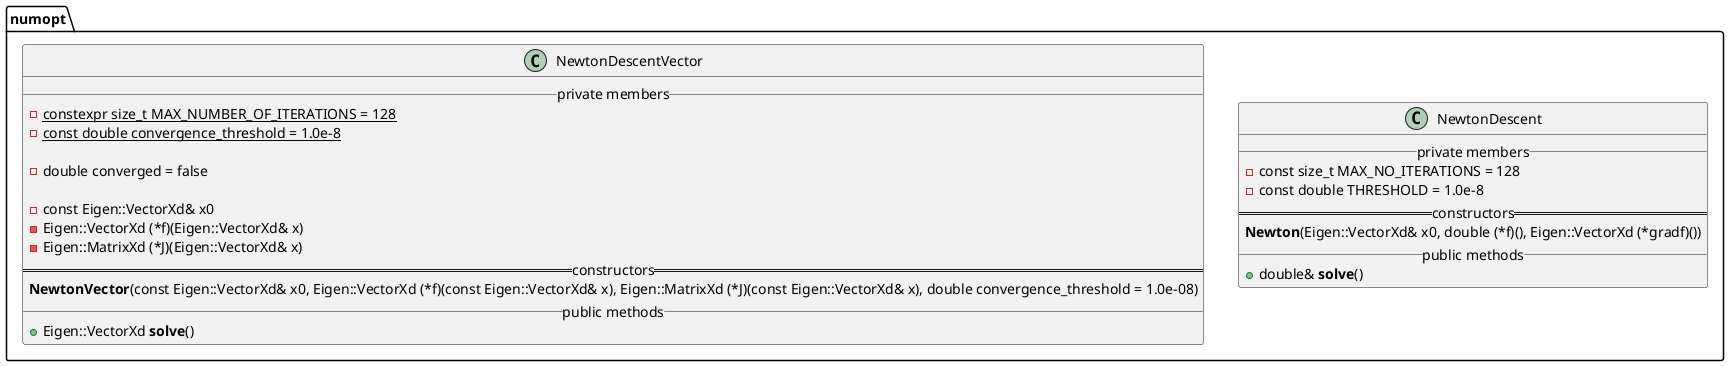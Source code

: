 @startuml

namespace numopt {

    class NewtonDescent {
        __ private members __
            - const size_t MAX_NO_ITERATIONS = 128
            - const double THRESHOLD = 1.0e-8
        == constructors ==
            **Newton**(Eigen::VectorXd& x0, double (*f)(), Eigen::VectorXd (*gradf)())
        __ public methods __
            + double& **solve**()
    }


    class NewtonDescentVector {
        __ private members __
            - {static} constexpr size_t MAX_NUMBER_OF_ITERATIONS = 128
            - {static} const double convergence_threshold = 1.0e-8

            - double converged = false

            - const Eigen::VectorXd& x0
            - Eigen::VectorXd (*f)(Eigen::VectorXd& x)
            - Eigen::MatrixXd (*J)(Eigen::VectorXd& x)
        == constructors ==
            **NewtonVector**(const Eigen::VectorXd& x0, Eigen::VectorXd (*f)(const Eigen::VectorXd& x), Eigen::MatrixXd (*J)(const Eigen::VectorXd& x), double convergence_threshold = 1.0e-08)
        __ public methods __
            + Eigen::VectorXd **solve**()
    }
}

@enduml